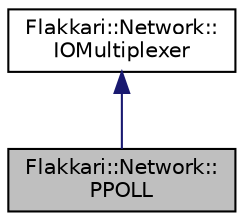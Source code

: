 digraph "Flakkari::Network::PPOLL"
{
 // LATEX_PDF_SIZE
  edge [fontname="Helvetica",fontsize="10",labelfontname="Helvetica",labelfontsize="10"];
  node [fontname="Helvetica",fontsize="10",shape=record];
  Node1 [label="Flakkari::Network::\lPPOLL",height=0.2,width=0.4,color="black", fillcolor="grey75", style="filled", fontcolor="black",tooltip="PPOLL is a class that represents a PPOLL."];
  Node2 -> Node1 [dir="back",color="midnightblue",fontsize="10",style="solid",fontname="Helvetica"];
  Node2 [label="Flakkari::Network::\lIOMultiplexer",height=0.2,width=0.4,color="black", fillcolor="white", style="filled",URL="$d2/d52/classFlakkari_1_1Network_1_1IOMultiplexer.html",tooltip="IOMultiplexer is an interface for the different I/O multiplexing."];
}
